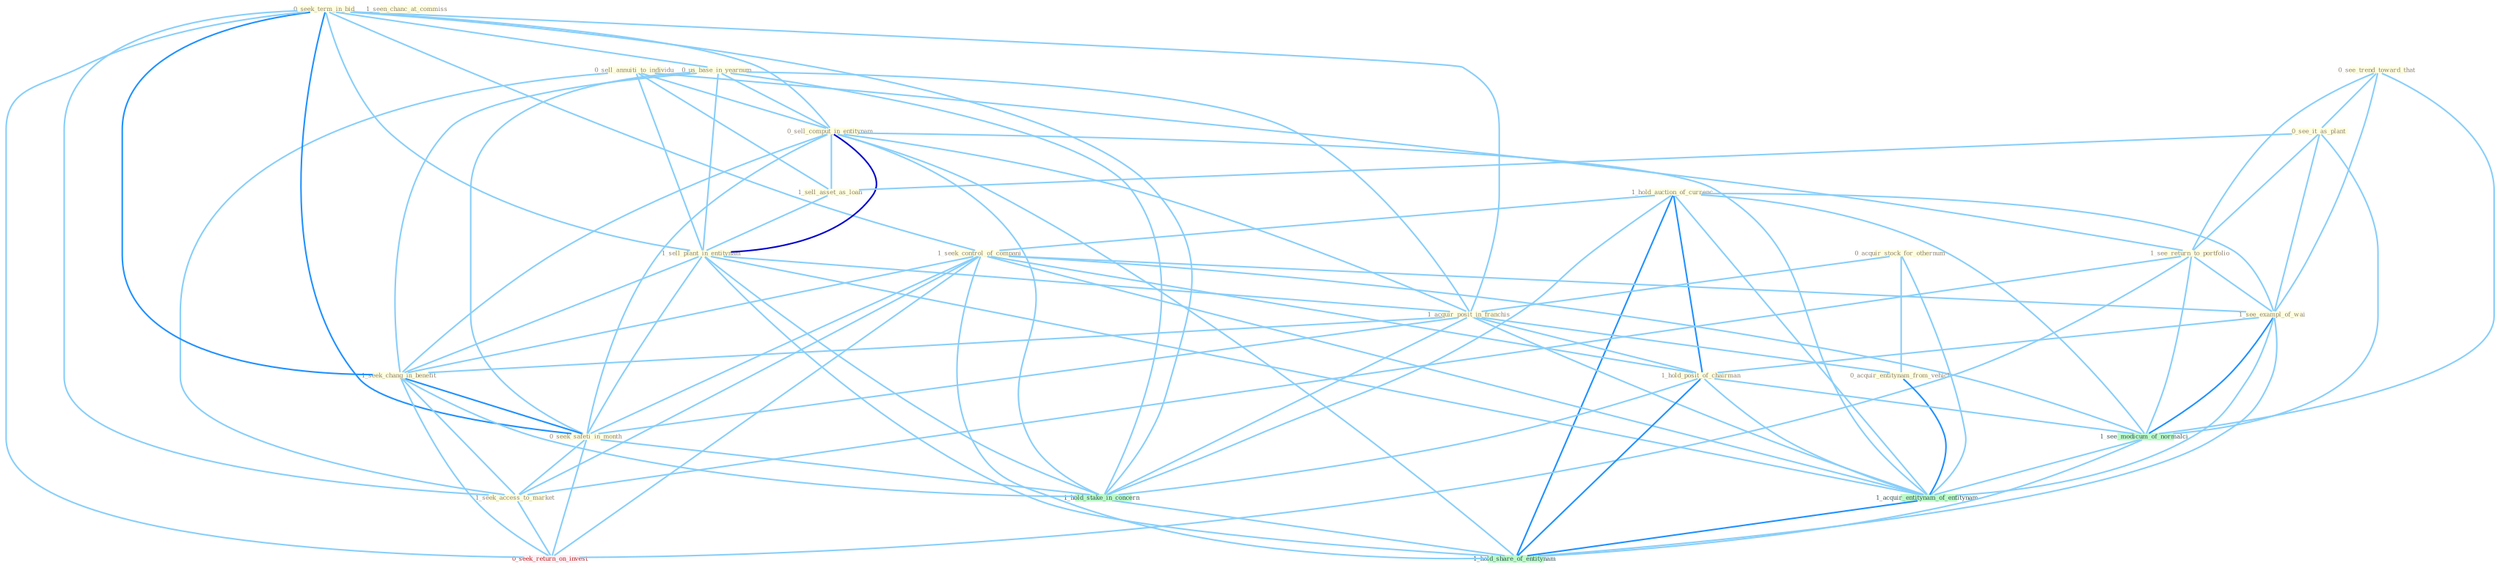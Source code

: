 Graph G{ 
    node
    [shape=polygon,style=filled,width=.5,height=.06,color="#BDFCC9",fixedsize=true,fontsize=4,
    fontcolor="#2f4f4f"];
    {node
    [color="#ffffe0", fontcolor="#8b7d6b"] "0_sell_annuiti_to_individu " "0_seek_term_in_bid " "0_see_trend_toward_that " "0_us_base_in_yearnum " "0_sell_comput_in_entitynam " "1_hold_auction_of_currenc " "0_see_it_as_plant " "1_seek_control_of_compani " "1_sell_asset_as_loan " "0_acquir_stock_for_othernum " "1_see_return_to_portfolio " "1_sell_plant_in_entitynam " "1_acquir_posit_in_franchis " "1_seek_chang_in_benefit " "1_see_exampl_of_wai " "0_acquir_entitynam_from_vehicl " "1_seen_chanc_at_commiss " "1_hold_posit_of_chairman " "0_seek_safeti_in_month " "1_seek_access_to_market "}
{node [color="#fff0f5", fontcolor="#b22222"] "0_seek_return_on_invest "}
edge [color="#B0E2FF"];

	"0_sell_annuiti_to_individu " -- "0_sell_comput_in_entitynam " [w="1", color="#87cefa" ];
	"0_sell_annuiti_to_individu " -- "1_sell_asset_as_loan " [w="1", color="#87cefa" ];
	"0_sell_annuiti_to_individu " -- "1_see_return_to_portfolio " [w="1", color="#87cefa" ];
	"0_sell_annuiti_to_individu " -- "1_sell_plant_in_entitynam " [w="1", color="#87cefa" ];
	"0_sell_annuiti_to_individu " -- "1_seek_access_to_market " [w="1", color="#87cefa" ];
	"0_seek_term_in_bid " -- "0_us_base_in_yearnum " [w="1", color="#87cefa" ];
	"0_seek_term_in_bid " -- "0_sell_comput_in_entitynam " [w="1", color="#87cefa" ];
	"0_seek_term_in_bid " -- "1_seek_control_of_compani " [w="1", color="#87cefa" ];
	"0_seek_term_in_bid " -- "1_sell_plant_in_entitynam " [w="1", color="#87cefa" ];
	"0_seek_term_in_bid " -- "1_acquir_posit_in_franchis " [w="1", color="#87cefa" ];
	"0_seek_term_in_bid " -- "1_seek_chang_in_benefit " [w="2", color="#1e90ff" , len=0.8];
	"0_seek_term_in_bid " -- "0_seek_safeti_in_month " [w="2", color="#1e90ff" , len=0.8];
	"0_seek_term_in_bid " -- "1_seek_access_to_market " [w="1", color="#87cefa" ];
	"0_seek_term_in_bid " -- "1_hold_stake_in_concern " [w="1", color="#87cefa" ];
	"0_seek_term_in_bid " -- "0_seek_return_on_invest " [w="1", color="#87cefa" ];
	"0_see_trend_toward_that " -- "0_see_it_as_plant " [w="1", color="#87cefa" ];
	"0_see_trend_toward_that " -- "1_see_return_to_portfolio " [w="1", color="#87cefa" ];
	"0_see_trend_toward_that " -- "1_see_exampl_of_wai " [w="1", color="#87cefa" ];
	"0_see_trend_toward_that " -- "1_see_modicum_of_normalci " [w="1", color="#87cefa" ];
	"0_us_base_in_yearnum " -- "0_sell_comput_in_entitynam " [w="1", color="#87cefa" ];
	"0_us_base_in_yearnum " -- "1_sell_plant_in_entitynam " [w="1", color="#87cefa" ];
	"0_us_base_in_yearnum " -- "1_acquir_posit_in_franchis " [w="1", color="#87cefa" ];
	"0_us_base_in_yearnum " -- "1_seek_chang_in_benefit " [w="1", color="#87cefa" ];
	"0_us_base_in_yearnum " -- "0_seek_safeti_in_month " [w="1", color="#87cefa" ];
	"0_us_base_in_yearnum " -- "1_hold_stake_in_concern " [w="1", color="#87cefa" ];
	"0_sell_comput_in_entitynam " -- "1_sell_asset_as_loan " [w="1", color="#87cefa" ];
	"0_sell_comput_in_entitynam " -- "1_sell_plant_in_entitynam " [w="3", color="#0000cd" , len=0.6];
	"0_sell_comput_in_entitynam " -- "1_acquir_posit_in_franchis " [w="1", color="#87cefa" ];
	"0_sell_comput_in_entitynam " -- "1_seek_chang_in_benefit " [w="1", color="#87cefa" ];
	"0_sell_comput_in_entitynam " -- "0_seek_safeti_in_month " [w="1", color="#87cefa" ];
	"0_sell_comput_in_entitynam " -- "1_hold_stake_in_concern " [w="1", color="#87cefa" ];
	"0_sell_comput_in_entitynam " -- "1_acquir_entitynam_of_entitynam " [w="1", color="#87cefa" ];
	"0_sell_comput_in_entitynam " -- "1_hold_share_of_entitynam " [w="1", color="#87cefa" ];
	"1_hold_auction_of_currenc " -- "1_seek_control_of_compani " [w="1", color="#87cefa" ];
	"1_hold_auction_of_currenc " -- "1_see_exampl_of_wai " [w="1", color="#87cefa" ];
	"1_hold_auction_of_currenc " -- "1_hold_posit_of_chairman " [w="2", color="#1e90ff" , len=0.8];
	"1_hold_auction_of_currenc " -- "1_hold_stake_in_concern " [w="1", color="#87cefa" ];
	"1_hold_auction_of_currenc " -- "1_see_modicum_of_normalci " [w="1", color="#87cefa" ];
	"1_hold_auction_of_currenc " -- "1_acquir_entitynam_of_entitynam " [w="1", color="#87cefa" ];
	"1_hold_auction_of_currenc " -- "1_hold_share_of_entitynam " [w="2", color="#1e90ff" , len=0.8];
	"0_see_it_as_plant " -- "1_sell_asset_as_loan " [w="1", color="#87cefa" ];
	"0_see_it_as_plant " -- "1_see_return_to_portfolio " [w="1", color="#87cefa" ];
	"0_see_it_as_plant " -- "1_see_exampl_of_wai " [w="1", color="#87cefa" ];
	"0_see_it_as_plant " -- "1_see_modicum_of_normalci " [w="1", color="#87cefa" ];
	"1_seek_control_of_compani " -- "1_seek_chang_in_benefit " [w="1", color="#87cefa" ];
	"1_seek_control_of_compani " -- "1_see_exampl_of_wai " [w="1", color="#87cefa" ];
	"1_seek_control_of_compani " -- "1_hold_posit_of_chairman " [w="1", color="#87cefa" ];
	"1_seek_control_of_compani " -- "0_seek_safeti_in_month " [w="1", color="#87cefa" ];
	"1_seek_control_of_compani " -- "1_seek_access_to_market " [w="1", color="#87cefa" ];
	"1_seek_control_of_compani " -- "0_seek_return_on_invest " [w="1", color="#87cefa" ];
	"1_seek_control_of_compani " -- "1_see_modicum_of_normalci " [w="1", color="#87cefa" ];
	"1_seek_control_of_compani " -- "1_acquir_entitynam_of_entitynam " [w="1", color="#87cefa" ];
	"1_seek_control_of_compani " -- "1_hold_share_of_entitynam " [w="1", color="#87cefa" ];
	"1_sell_asset_as_loan " -- "1_sell_plant_in_entitynam " [w="1", color="#87cefa" ];
	"0_acquir_stock_for_othernum " -- "1_acquir_posit_in_franchis " [w="1", color="#87cefa" ];
	"0_acquir_stock_for_othernum " -- "0_acquir_entitynam_from_vehicl " [w="1", color="#87cefa" ];
	"0_acquir_stock_for_othernum " -- "1_acquir_entitynam_of_entitynam " [w="1", color="#87cefa" ];
	"1_see_return_to_portfolio " -- "1_see_exampl_of_wai " [w="1", color="#87cefa" ];
	"1_see_return_to_portfolio " -- "1_seek_access_to_market " [w="1", color="#87cefa" ];
	"1_see_return_to_portfolio " -- "0_seek_return_on_invest " [w="1", color="#87cefa" ];
	"1_see_return_to_portfolio " -- "1_see_modicum_of_normalci " [w="1", color="#87cefa" ];
	"1_sell_plant_in_entitynam " -- "1_acquir_posit_in_franchis " [w="1", color="#87cefa" ];
	"1_sell_plant_in_entitynam " -- "1_seek_chang_in_benefit " [w="1", color="#87cefa" ];
	"1_sell_plant_in_entitynam " -- "0_seek_safeti_in_month " [w="1", color="#87cefa" ];
	"1_sell_plant_in_entitynam " -- "1_hold_stake_in_concern " [w="1", color="#87cefa" ];
	"1_sell_plant_in_entitynam " -- "1_acquir_entitynam_of_entitynam " [w="1", color="#87cefa" ];
	"1_sell_plant_in_entitynam " -- "1_hold_share_of_entitynam " [w="1", color="#87cefa" ];
	"1_acquir_posit_in_franchis " -- "1_seek_chang_in_benefit " [w="1", color="#87cefa" ];
	"1_acquir_posit_in_franchis " -- "0_acquir_entitynam_from_vehicl " [w="1", color="#87cefa" ];
	"1_acquir_posit_in_franchis " -- "1_hold_posit_of_chairman " [w="1", color="#87cefa" ];
	"1_acquir_posit_in_franchis " -- "0_seek_safeti_in_month " [w="1", color="#87cefa" ];
	"1_acquir_posit_in_franchis " -- "1_hold_stake_in_concern " [w="1", color="#87cefa" ];
	"1_acquir_posit_in_franchis " -- "1_acquir_entitynam_of_entitynam " [w="1", color="#87cefa" ];
	"1_seek_chang_in_benefit " -- "0_seek_safeti_in_month " [w="2", color="#1e90ff" , len=0.8];
	"1_seek_chang_in_benefit " -- "1_seek_access_to_market " [w="1", color="#87cefa" ];
	"1_seek_chang_in_benefit " -- "1_hold_stake_in_concern " [w="1", color="#87cefa" ];
	"1_seek_chang_in_benefit " -- "0_seek_return_on_invest " [w="1", color="#87cefa" ];
	"1_see_exampl_of_wai " -- "1_hold_posit_of_chairman " [w="1", color="#87cefa" ];
	"1_see_exampl_of_wai " -- "1_see_modicum_of_normalci " [w="2", color="#1e90ff" , len=0.8];
	"1_see_exampl_of_wai " -- "1_acquir_entitynam_of_entitynam " [w="1", color="#87cefa" ];
	"1_see_exampl_of_wai " -- "1_hold_share_of_entitynam " [w="1", color="#87cefa" ];
	"0_acquir_entitynam_from_vehicl " -- "1_acquir_entitynam_of_entitynam " [w="2", color="#1e90ff" , len=0.8];
	"1_hold_posit_of_chairman " -- "1_hold_stake_in_concern " [w="1", color="#87cefa" ];
	"1_hold_posit_of_chairman " -- "1_see_modicum_of_normalci " [w="1", color="#87cefa" ];
	"1_hold_posit_of_chairman " -- "1_acquir_entitynam_of_entitynam " [w="1", color="#87cefa" ];
	"1_hold_posit_of_chairman " -- "1_hold_share_of_entitynam " [w="2", color="#1e90ff" , len=0.8];
	"0_seek_safeti_in_month " -- "1_seek_access_to_market " [w="1", color="#87cefa" ];
	"0_seek_safeti_in_month " -- "1_hold_stake_in_concern " [w="1", color="#87cefa" ];
	"0_seek_safeti_in_month " -- "0_seek_return_on_invest " [w="1", color="#87cefa" ];
	"1_seek_access_to_market " -- "0_seek_return_on_invest " [w="1", color="#87cefa" ];
	"1_hold_stake_in_concern " -- "1_hold_share_of_entitynam " [w="1", color="#87cefa" ];
	"1_see_modicum_of_normalci " -- "1_acquir_entitynam_of_entitynam " [w="1", color="#87cefa" ];
	"1_see_modicum_of_normalci " -- "1_hold_share_of_entitynam " [w="1", color="#87cefa" ];
	"1_acquir_entitynam_of_entitynam " -- "1_hold_share_of_entitynam " [w="2", color="#1e90ff" , len=0.8];
}